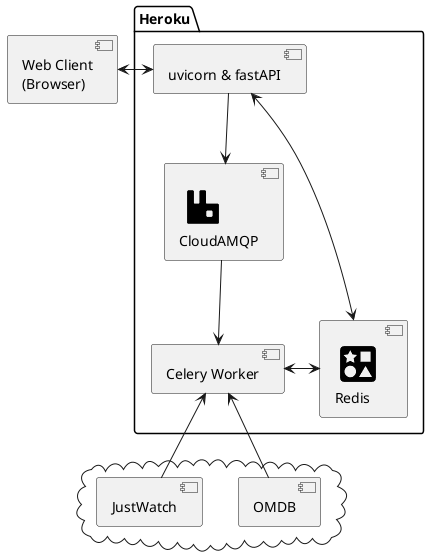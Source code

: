 @startuml
!include <cloudinsight/redis>
!include <cloudinsight/rabbitmq>

[Web Client\n(Browser)] as client

package Heroku {
  [uvicorn & fastAPI] as api
  [Celery Worker] as celery
  component "<$redis>\nRedis" as state
  component "<$rabbitmq>\nCloudAMQP" as queue
}

cloud {
[OMDB]
[JustWatch]
}

client <-> api
api -down-> queue
api <-down-> state
queue --> celery
celery <-> state

OMDB -up-> celery
JustWatch -up-> celery
@enduml